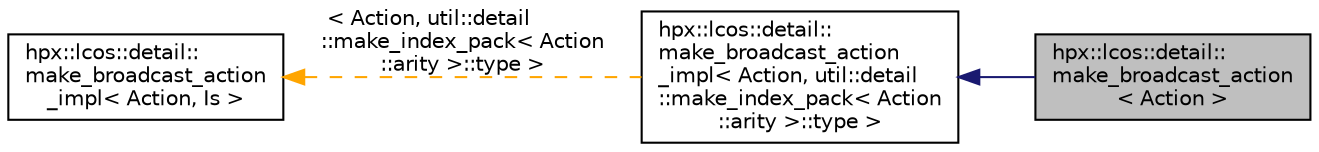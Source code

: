digraph "hpx::lcos::detail::make_broadcast_action&lt; Action &gt;"
{
  edge [fontname="Helvetica",fontsize="10",labelfontname="Helvetica",labelfontsize="10"];
  node [fontname="Helvetica",fontsize="10",shape=record];
  rankdir="LR";
  Node3 [label="hpx::lcos::detail::\lmake_broadcast_action\l\< Action \>",height=0.2,width=0.4,color="black", fillcolor="grey75", style="filled", fontcolor="black"];
  Node4 -> Node3 [dir="back",color="midnightblue",fontsize="10",style="solid",fontname="Helvetica"];
  Node4 [label="hpx::lcos::detail::\lmake_broadcast_action\l_impl\< Action, util::detail\l::make_index_pack\< Action\l::arity \>::type \>",height=0.2,width=0.4,color="black", fillcolor="white", style="filled",URL="$d6/dbd/structhpx_1_1lcos_1_1detail_1_1make__broadcast__action__impl.html"];
  Node5 -> Node4 [dir="back",color="orange",fontsize="10",style="dashed",label=" \< Action, util::detail\l::make_index_pack\< Action\l::arity \>::type \>" ,fontname="Helvetica"];
  Node5 [label="hpx::lcos::detail::\lmake_broadcast_action\l_impl\< Action, Is \>",height=0.2,width=0.4,color="black", fillcolor="white", style="filled",URL="$d6/dbd/structhpx_1_1lcos_1_1detail_1_1make__broadcast__action__impl.html"];
}

